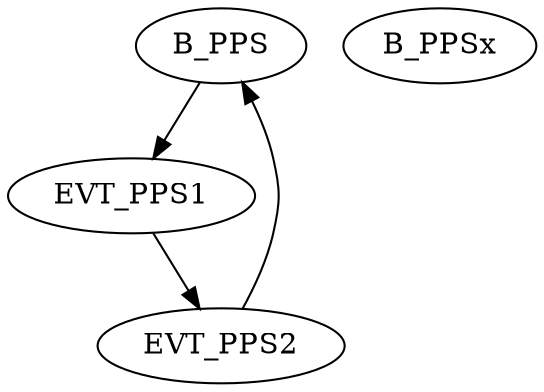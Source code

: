 digraph dm_cmd {
node [cpu=1 pattern=dm_cmd type=tmsg toffs=0 tef=0 patentry=0 patexit=0 fid=1]
B_PPS [type=block tperiod=1000000000 patexit=1 qlo=1]
B_PPSx [type=block tperiod=1000000000 patexit=1 qlo=0]
EVT_PPS1 [patentry=1 gid=5 evtno=215 beamin=0 sid=2 bpid=8 reqnobeam=0 vacc=0 par="0x234"]
EVT_PPS2 [gid=5 evtno=205 sid=2 bpid=8 par="0x123" toffs=500000000];
B_PPS -> EVT_PPS1 -> EVT_PPS2 -> B_PPS [type=defdst]
}
